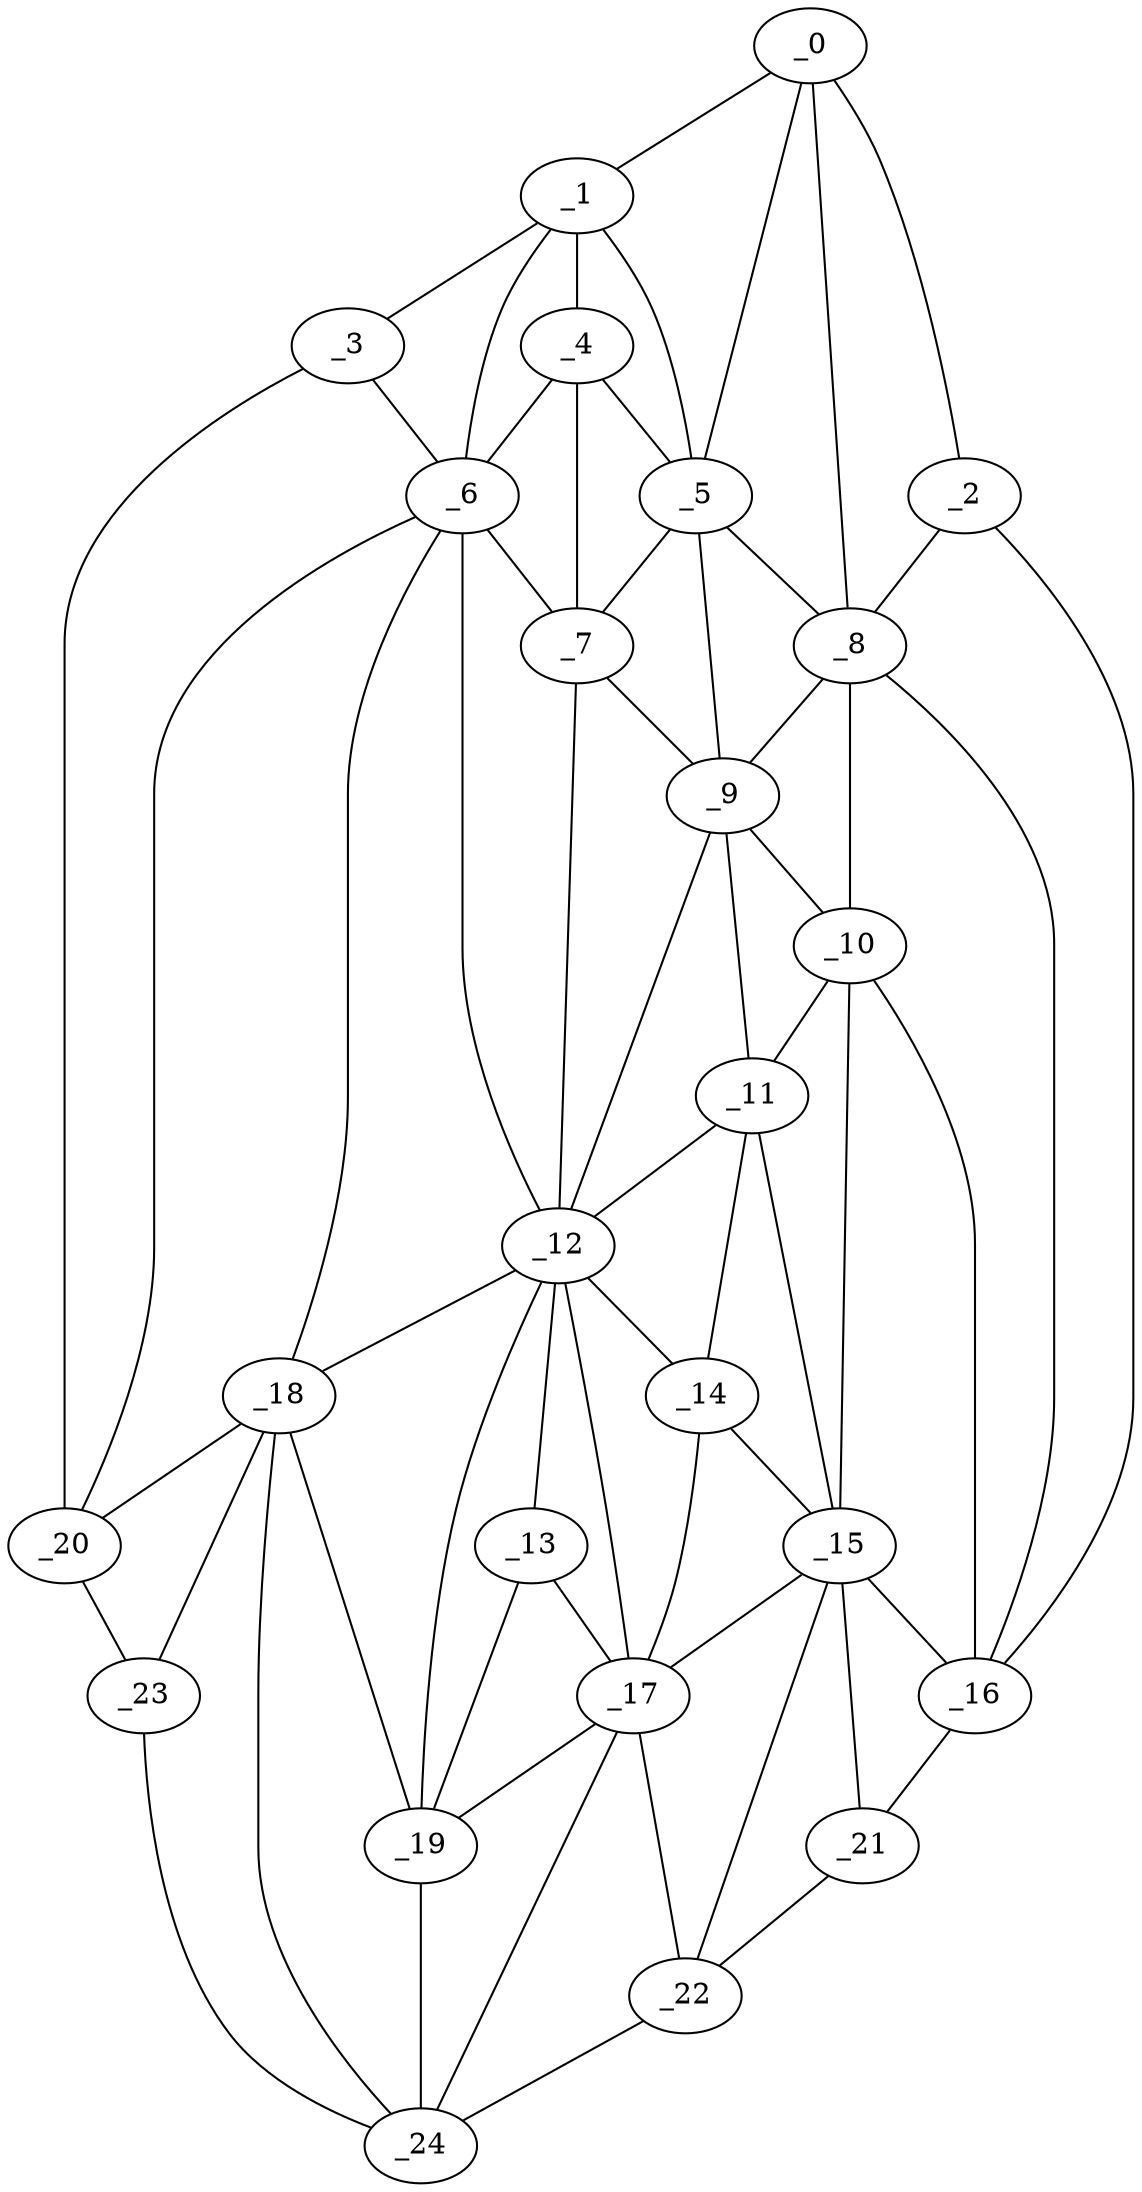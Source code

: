 graph "obj76__90.gxl" {
	_0	 [x=14,
		y=24];
	_1	 [x=14,
		y=41];
	_0 -- _1	 [valence=1];
	_2	 [x=16,
		y=12];
	_0 -- _2	 [valence=1];
	_5	 [x=26,
		y=37];
	_0 -- _5	 [valence=1];
	_8	 [x=40,
		y=27];
	_0 -- _8	 [valence=1];
	_3	 [x=17,
		y=103];
	_1 -- _3	 [valence=1];
	_4	 [x=19,
		y=46];
	_1 -- _4	 [valence=1];
	_1 -- _5	 [valence=2];
	_6	 [x=26,
		y=76];
	_1 -- _6	 [valence=2];
	_2 -- _8	 [valence=2];
	_16	 [x=103,
		y=12];
	_2 -- _16	 [valence=1];
	_3 -- _6	 [valence=2];
	_20	 [x=107,
		y=113];
	_3 -- _20	 [valence=1];
	_4 -- _5	 [valence=2];
	_4 -- _6	 [valence=2];
	_7	 [x=30,
		y=47];
	_4 -- _7	 [valence=1];
	_5 -- _7	 [valence=1];
	_5 -- _8	 [valence=2];
	_9	 [x=41,
		y=32];
	_5 -- _9	 [valence=2];
	_6 -- _7	 [valence=1];
	_12	 [x=90,
		y=45];
	_6 -- _12	 [valence=2];
	_18	 [x=103,
		y=77];
	_6 -- _18	 [valence=2];
	_6 -- _20	 [valence=2];
	_7 -- _9	 [valence=2];
	_7 -- _12	 [valence=2];
	_8 -- _9	 [valence=2];
	_10	 [x=82,
		y=27];
	_8 -- _10	 [valence=1];
	_8 -- _16	 [valence=2];
	_9 -- _10	 [valence=2];
	_11	 [x=82,
		y=32];
	_9 -- _11	 [valence=1];
	_9 -- _12	 [valence=1];
	_10 -- _11	 [valence=2];
	_15	 [x=102,
		y=30];
	_10 -- _15	 [valence=2];
	_10 -- _16	 [valence=2];
	_11 -- _12	 [valence=2];
	_14	 [x=100,
		y=37];
	_11 -- _14	 [valence=2];
	_11 -- _15	 [valence=2];
	_13	 [x=98,
		y=50];
	_12 -- _13	 [valence=2];
	_12 -- _14	 [valence=2];
	_17	 [x=103,
		y=43];
	_12 -- _17	 [valence=1];
	_12 -- _18	 [valence=1];
	_19	 [x=105,
		y=66];
	_12 -- _19	 [valence=2];
	_13 -- _17	 [valence=2];
	_13 -- _19	 [valence=1];
	_14 -- _15	 [valence=2];
	_14 -- _17	 [valence=2];
	_15 -- _16	 [valence=2];
	_15 -- _17	 [valence=2];
	_21	 [x=108,
		y=17];
	_15 -- _21	 [valence=1];
	_22	 [x=110,
		y=26];
	_15 -- _22	 [valence=2];
	_16 -- _21	 [valence=1];
	_17 -- _19	 [valence=2];
	_17 -- _22	 [valence=2];
	_24	 [x=115,
		y=68];
	_17 -- _24	 [valence=2];
	_18 -- _19	 [valence=2];
	_18 -- _20	 [valence=1];
	_23	 [x=110,
		y=103];
	_18 -- _23	 [valence=2];
	_18 -- _24	 [valence=2];
	_19 -- _24	 [valence=2];
	_20 -- _23	 [valence=1];
	_21 -- _22	 [valence=1];
	_22 -- _24	 [valence=1];
	_23 -- _24	 [valence=1];
}
